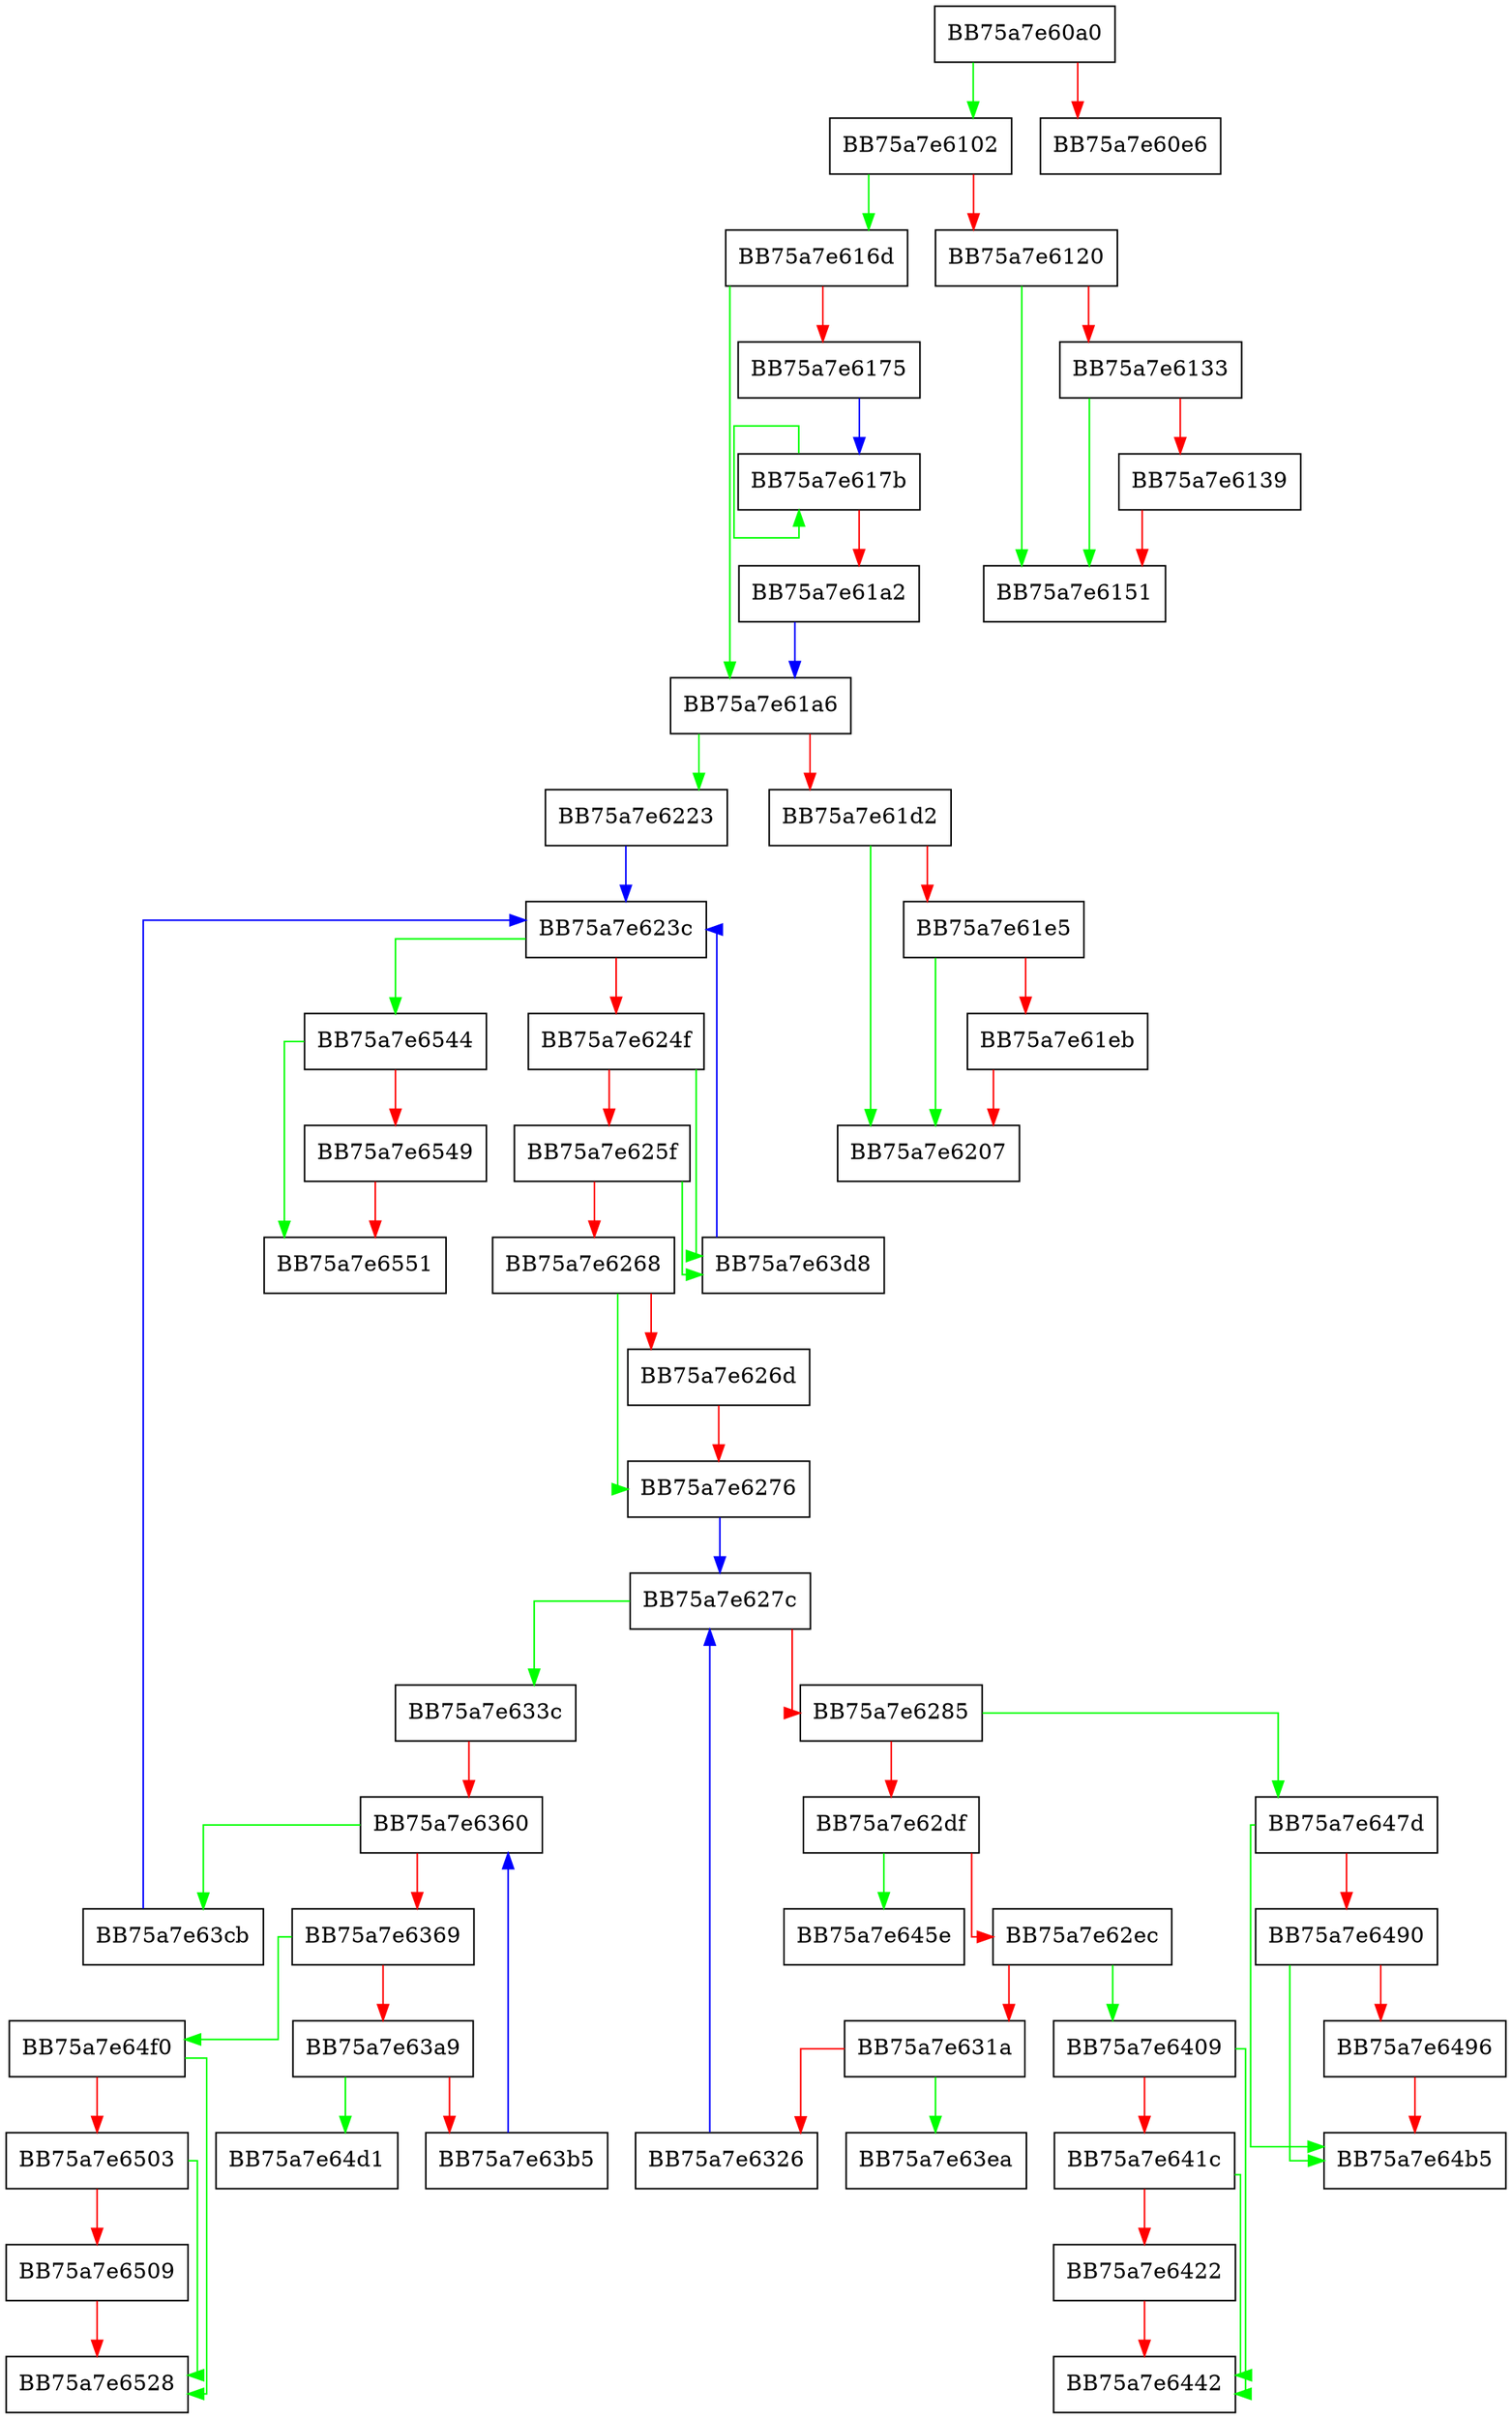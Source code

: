 digraph Resize {
  node [shape="box"];
  graph [splines=ortho];
  BB75a7e60a0 -> BB75a7e6102 [color="green"];
  BB75a7e60a0 -> BB75a7e60e6 [color="red"];
  BB75a7e6102 -> BB75a7e616d [color="green"];
  BB75a7e6102 -> BB75a7e6120 [color="red"];
  BB75a7e6120 -> BB75a7e6151 [color="green"];
  BB75a7e6120 -> BB75a7e6133 [color="red"];
  BB75a7e6133 -> BB75a7e6151 [color="green"];
  BB75a7e6133 -> BB75a7e6139 [color="red"];
  BB75a7e6139 -> BB75a7e6151 [color="red"];
  BB75a7e616d -> BB75a7e61a6 [color="green"];
  BB75a7e616d -> BB75a7e6175 [color="red"];
  BB75a7e6175 -> BB75a7e617b [color="blue"];
  BB75a7e617b -> BB75a7e617b [color="green"];
  BB75a7e617b -> BB75a7e61a2 [color="red"];
  BB75a7e61a2 -> BB75a7e61a6 [color="blue"];
  BB75a7e61a6 -> BB75a7e6223 [color="green"];
  BB75a7e61a6 -> BB75a7e61d2 [color="red"];
  BB75a7e61d2 -> BB75a7e6207 [color="green"];
  BB75a7e61d2 -> BB75a7e61e5 [color="red"];
  BB75a7e61e5 -> BB75a7e6207 [color="green"];
  BB75a7e61e5 -> BB75a7e61eb [color="red"];
  BB75a7e61eb -> BB75a7e6207 [color="red"];
  BB75a7e6223 -> BB75a7e623c [color="blue"];
  BB75a7e623c -> BB75a7e6544 [color="green"];
  BB75a7e623c -> BB75a7e624f [color="red"];
  BB75a7e624f -> BB75a7e63d8 [color="green"];
  BB75a7e624f -> BB75a7e625f [color="red"];
  BB75a7e625f -> BB75a7e63d8 [color="green"];
  BB75a7e625f -> BB75a7e6268 [color="red"];
  BB75a7e6268 -> BB75a7e6276 [color="green"];
  BB75a7e6268 -> BB75a7e626d [color="red"];
  BB75a7e626d -> BB75a7e6276 [color="red"];
  BB75a7e6276 -> BB75a7e627c [color="blue"];
  BB75a7e627c -> BB75a7e633c [color="green"];
  BB75a7e627c -> BB75a7e6285 [color="red"];
  BB75a7e6285 -> BB75a7e647d [color="green"];
  BB75a7e6285 -> BB75a7e62df [color="red"];
  BB75a7e62df -> BB75a7e645e [color="green"];
  BB75a7e62df -> BB75a7e62ec [color="red"];
  BB75a7e62ec -> BB75a7e6409 [color="green"];
  BB75a7e62ec -> BB75a7e631a [color="red"];
  BB75a7e631a -> BB75a7e63ea [color="green"];
  BB75a7e631a -> BB75a7e6326 [color="red"];
  BB75a7e6326 -> BB75a7e627c [color="blue"];
  BB75a7e633c -> BB75a7e6360 [color="red"];
  BB75a7e6360 -> BB75a7e63cb [color="green"];
  BB75a7e6360 -> BB75a7e6369 [color="red"];
  BB75a7e6369 -> BB75a7e64f0 [color="green"];
  BB75a7e6369 -> BB75a7e63a9 [color="red"];
  BB75a7e63a9 -> BB75a7e64d1 [color="green"];
  BB75a7e63a9 -> BB75a7e63b5 [color="red"];
  BB75a7e63b5 -> BB75a7e6360 [color="blue"];
  BB75a7e63cb -> BB75a7e623c [color="blue"];
  BB75a7e63d8 -> BB75a7e623c [color="blue"];
  BB75a7e6409 -> BB75a7e6442 [color="green"];
  BB75a7e6409 -> BB75a7e641c [color="red"];
  BB75a7e641c -> BB75a7e6442 [color="green"];
  BB75a7e641c -> BB75a7e6422 [color="red"];
  BB75a7e6422 -> BB75a7e6442 [color="red"];
  BB75a7e647d -> BB75a7e64b5 [color="green"];
  BB75a7e647d -> BB75a7e6490 [color="red"];
  BB75a7e6490 -> BB75a7e64b5 [color="green"];
  BB75a7e6490 -> BB75a7e6496 [color="red"];
  BB75a7e6496 -> BB75a7e64b5 [color="red"];
  BB75a7e64f0 -> BB75a7e6528 [color="green"];
  BB75a7e64f0 -> BB75a7e6503 [color="red"];
  BB75a7e6503 -> BB75a7e6528 [color="green"];
  BB75a7e6503 -> BB75a7e6509 [color="red"];
  BB75a7e6509 -> BB75a7e6528 [color="red"];
  BB75a7e6544 -> BB75a7e6551 [color="green"];
  BB75a7e6544 -> BB75a7e6549 [color="red"];
  BB75a7e6549 -> BB75a7e6551 [color="red"];
}
